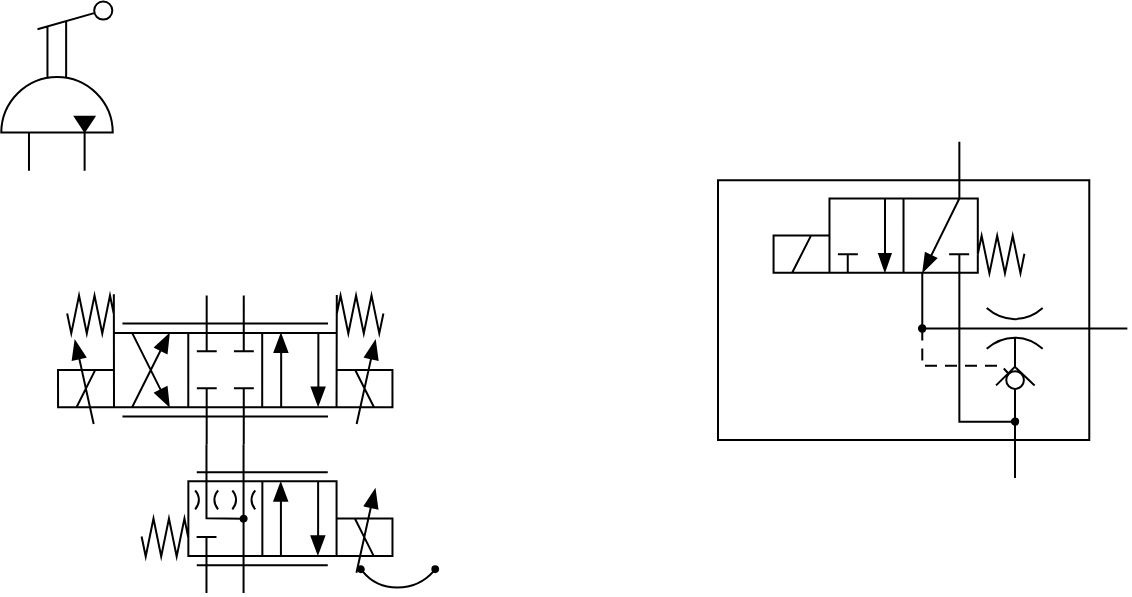 <mxfile version="26.0.10">
  <diagram name="Page-1" id="dKGNPrQp20S2oc_OehTf">
    <mxGraphModel dx="1434" dy="688" grid="1" gridSize="10" guides="1" tooltips="1" connect="1" arrows="1" fold="1" page="1" pageScale="1" pageWidth="850" pageHeight="1100" math="0" shadow="0">
      <root>
        <mxCell id="0" />
        <mxCell id="1" parent="0" />
        <mxCell id="X8hCXNgWhETL42D7RwJg-1" value="" style="verticalLabelPosition=bottom;aspect=fixed;html=1;verticalAlign=top;fillColor=strokeColor;align=center;outlineConnect=0;shape=mxgraph.fluid_power.x12410;points=[[0.59,0,0],[0.725,1,0],[1,0.555,0]]" vertex="1" parent="1">
          <mxGeometry x="560" y="241.91" width="204.68" height="168.08" as="geometry" />
        </mxCell>
        <mxCell id="X8hCXNgWhETL42D7RwJg-2" value="" style="verticalLabelPosition=bottom;aspect=fixed;html=1;verticalAlign=top;fillColor=strokeColor;align=center;outlineConnect=0;shape=mxgraph.fluid_power.x11670;points=[[0,0.1,0],[1,0.1,0],[0.037,0,0],[0.963,0,0]]" vertex="1" parent="1">
          <mxGeometry x="380" y="454.18" width="40.06" height="13.36" as="geometry" />
        </mxCell>
        <mxCell id="X8hCXNgWhETL42D7RwJg-3" value="" style="verticalLabelPosition=bottom;aspect=fixed;html=1;verticalAlign=top;fillColor=strokeColor;align=center;outlineConnect=0;shape=mxgraph.fluid_power.x10760;points=[[0.445,0.01,0],[0.555,0.01,0],[0.445,1,0],[0.555,1,0],[0,0.5,0],[0,0.625,0],[0,0.75,0],[1,0.5,0],[1,0.625,0],[1,0.75,0]]" vertex="1" parent="1">
          <mxGeometry x="230" y="318.08" width="167.24" height="75.02" as="geometry" />
        </mxCell>
        <mxCell id="X8hCXNgWhETL42D7RwJg-4" value="" style="verticalLabelPosition=bottom;aspect=fixed;html=1;verticalAlign=top;fillColor=strokeColor;align=center;outlineConnect=0;shape=mxgraph.fluid_power.x10770;points=[[0.258,0,0],[0.258,1,0],[0.405,0,0],[0.405,1,0],[1,0.5,0],[1,0.625,0],[1,0.75,0]]" vertex="1" parent="1">
          <mxGeometry x="271.8" y="393.1" width="125.44" height="74.44" as="geometry" />
        </mxCell>
        <mxCell id="X8hCXNgWhETL42D7RwJg-5" value="" style="verticalLabelPosition=bottom;aspect=fixed;html=1;verticalAlign=top;fillColor=strokeColor;align=center;outlineConnect=0;shape=mxgraph.fluid_power.x11270;points=[[1,0.25,0],[1,0.75,0]];rotation=90;" vertex="1" parent="1">
          <mxGeometry x="187.2" y="186.17" width="84.6" height="55.74" as="geometry" />
        </mxCell>
      </root>
    </mxGraphModel>
  </diagram>
</mxfile>
